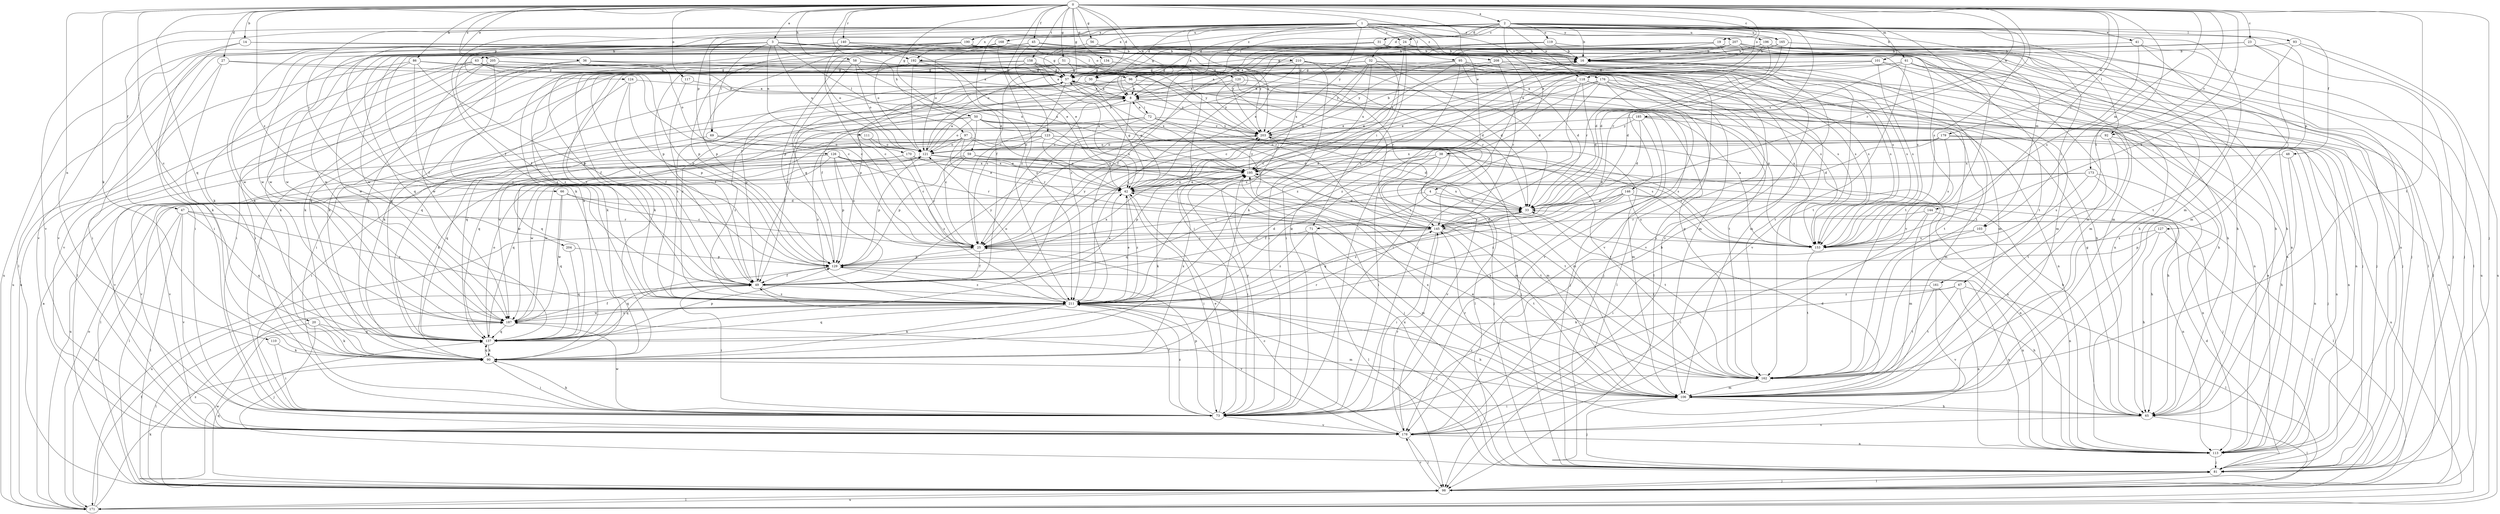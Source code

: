strict digraph  {
0;
1;
2;
3;
4;
8;
14;
16;
19;
20;
23;
24;
25;
27;
30;
31;
32;
33;
36;
38;
41;
42;
45;
47;
48;
49;
50;
51;
56;
57;
58;
59;
61;
63;
65;
66;
67;
69;
71;
72;
73;
81;
86;
90;
92;
93;
95;
96;
97;
98;
101;
103;
106;
110;
111;
113;
117;
118;
119;
120;
121;
123;
124;
126;
127;
129;
134;
137;
140;
144;
145;
146;
153;
158;
161;
162;
165;
168;
170;
171;
173;
176;
178;
179;
185;
187;
190;
192;
195;
196;
203;
204;
205;
207;
208;
210;
211;
0 -> 2  [label=a];
0 -> 3  [label=a];
0 -> 4  [label=a];
0 -> 8  [label=a];
0 -> 14  [label=b];
0 -> 19  [label=c];
0 -> 20  [label=c];
0 -> 23  [label=c];
0 -> 27  [label=d];
0 -> 30  [label=d];
0 -> 36  [label=e];
0 -> 38  [label=e];
0 -> 45  [label=f];
0 -> 50  [label=g];
0 -> 51  [label=g];
0 -> 56  [label=g];
0 -> 57  [label=g];
0 -> 58  [label=h];
0 -> 59  [label=h];
0 -> 81  [label=j];
0 -> 86  [label=k];
0 -> 90  [label=k];
0 -> 92  [label=l];
0 -> 101  [label=m];
0 -> 103  [label=m];
0 -> 110  [label=n];
0 -> 117  [label=o];
0 -> 118  [label=o];
0 -> 123  [label=p];
0 -> 134  [label=q];
0 -> 137  [label=q];
0 -> 140  [label=r];
0 -> 144  [label=r];
0 -> 145  [label=r];
0 -> 158  [label=t];
0 -> 161  [label=t];
0 -> 162  [label=t];
0 -> 173  [label=v];
0 -> 179  [label=w];
0 -> 185  [label=w];
0 -> 204  [label=z];
0 -> 205  [label=z];
1 -> 8  [label=a];
1 -> 24  [label=c];
1 -> 30  [label=d];
1 -> 47  [label=f];
1 -> 48  [label=f];
1 -> 49  [label=f];
1 -> 66  [label=i];
1 -> 67  [label=i];
1 -> 69  [label=i];
1 -> 92  [label=l];
1 -> 93  [label=l];
1 -> 95  [label=l];
1 -> 103  [label=m];
1 -> 106  [label=m];
1 -> 124  [label=p];
1 -> 126  [label=p];
1 -> 127  [label=p];
1 -> 165  [label=u];
1 -> 176  [label=v];
1 -> 178  [label=v];
1 -> 190  [label=x];
1 -> 192  [label=x];
1 -> 196  [label=y];
1 -> 203  [label=y];
1 -> 207  [label=z];
1 -> 208  [label=z];
1 -> 210  [label=z];
1 -> 211  [label=z];
2 -> 16  [label=b];
2 -> 24  [label=c];
2 -> 30  [label=d];
2 -> 31  [label=d];
2 -> 32  [label=d];
2 -> 38  [label=e];
2 -> 41  [label=e];
2 -> 49  [label=f];
2 -> 61  [label=h];
2 -> 90  [label=k];
2 -> 96  [label=l];
2 -> 118  [label=o];
2 -> 119  [label=o];
2 -> 145  [label=r];
2 -> 146  [label=s];
2 -> 153  [label=s];
2 -> 165  [label=u];
2 -> 168  [label=u];
2 -> 178  [label=v];
2 -> 192  [label=x];
3 -> 49  [label=f];
3 -> 63  [label=h];
3 -> 65  [label=h];
3 -> 69  [label=i];
3 -> 71  [label=i];
3 -> 90  [label=k];
3 -> 96  [label=l];
3 -> 97  [label=l];
3 -> 111  [label=n];
3 -> 120  [label=o];
3 -> 170  [label=u];
3 -> 178  [label=v];
3 -> 187  [label=w];
3 -> 192  [label=x];
4 -> 25  [label=c];
4 -> 33  [label=d];
4 -> 71  [label=i];
4 -> 162  [label=t];
8 -> 72  [label=i];
8 -> 81  [label=j];
8 -> 137  [label=q];
8 -> 211  [label=z];
14 -> 16  [label=b];
14 -> 57  [label=g];
14 -> 73  [label=i];
14 -> 171  [label=u];
16 -> 57  [label=g];
16 -> 106  [label=m];
16 -> 153  [label=s];
16 -> 162  [label=t];
16 -> 211  [label=z];
19 -> 16  [label=b];
19 -> 49  [label=f];
19 -> 57  [label=g];
19 -> 113  [label=n];
19 -> 162  [label=t];
20 -> 81  [label=j];
20 -> 90  [label=k];
20 -> 98  [label=l];
20 -> 137  [label=q];
23 -> 16  [label=b];
23 -> 81  [label=j];
23 -> 106  [label=m];
23 -> 129  [label=p];
24 -> 16  [label=b];
24 -> 25  [label=c];
24 -> 73  [label=i];
24 -> 98  [label=l];
24 -> 121  [label=o];
24 -> 195  [label=x];
25 -> 33  [label=d];
25 -> 49  [label=f];
25 -> 113  [label=n];
25 -> 129  [label=p];
25 -> 203  [label=y];
27 -> 25  [label=c];
27 -> 57  [label=g];
27 -> 73  [label=i];
27 -> 90  [label=k];
30 -> 8  [label=a];
30 -> 42  [label=e];
30 -> 49  [label=f];
30 -> 113  [label=n];
31 -> 16  [label=b];
31 -> 25  [label=c];
31 -> 106  [label=m];
31 -> 137  [label=q];
31 -> 153  [label=s];
31 -> 187  [label=w];
32 -> 33  [label=d];
32 -> 42  [label=e];
32 -> 57  [label=g];
32 -> 90  [label=k];
32 -> 98  [label=l];
32 -> 137  [label=q];
32 -> 178  [label=v];
32 -> 195  [label=x];
32 -> 203  [label=y];
33 -> 145  [label=r];
33 -> 195  [label=x];
33 -> 211  [label=z];
36 -> 57  [label=g];
36 -> 90  [label=k];
36 -> 121  [label=o];
36 -> 153  [label=s];
36 -> 187  [label=w];
38 -> 73  [label=i];
38 -> 153  [label=s];
38 -> 178  [label=v];
38 -> 195  [label=x];
38 -> 211  [label=z];
41 -> 16  [label=b];
41 -> 81  [label=j];
41 -> 153  [label=s];
41 -> 162  [label=t];
42 -> 33  [label=d];
42 -> 57  [label=g];
42 -> 73  [label=i];
42 -> 98  [label=l];
42 -> 195  [label=x];
42 -> 211  [label=z];
45 -> 16  [label=b];
45 -> 42  [label=e];
45 -> 73  [label=i];
45 -> 90  [label=k];
45 -> 129  [label=p];
45 -> 162  [label=t];
45 -> 203  [label=y];
47 -> 98  [label=l];
47 -> 137  [label=q];
47 -> 145  [label=r];
47 -> 171  [label=u];
47 -> 178  [label=v];
47 -> 211  [label=z];
48 -> 65  [label=h];
48 -> 113  [label=n];
48 -> 195  [label=x];
49 -> 42  [label=e];
49 -> 57  [label=g];
49 -> 73  [label=i];
49 -> 81  [label=j];
49 -> 137  [label=q];
49 -> 203  [label=y];
49 -> 211  [label=z];
50 -> 25  [label=c];
50 -> 33  [label=d];
50 -> 49  [label=f];
50 -> 81  [label=j];
50 -> 106  [label=m];
50 -> 121  [label=o];
50 -> 203  [label=y];
50 -> 211  [label=z];
51 -> 49  [label=f];
51 -> 57  [label=g];
51 -> 65  [label=h];
51 -> 73  [label=i];
51 -> 145  [label=r];
51 -> 203  [label=y];
51 -> 211  [label=z];
56 -> 16  [label=b];
56 -> 25  [label=c];
57 -> 8  [label=a];
57 -> 25  [label=c];
57 -> 73  [label=i];
57 -> 195  [label=x];
57 -> 211  [label=z];
58 -> 25  [label=c];
58 -> 57  [label=g];
58 -> 90  [label=k];
58 -> 106  [label=m];
58 -> 121  [label=o];
58 -> 137  [label=q];
58 -> 145  [label=r];
58 -> 195  [label=x];
59 -> 81  [label=j];
59 -> 106  [label=m];
59 -> 129  [label=p];
59 -> 187  [label=w];
59 -> 195  [label=x];
59 -> 211  [label=z];
61 -> 33  [label=d];
61 -> 42  [label=e];
61 -> 57  [label=g];
61 -> 81  [label=j];
61 -> 106  [label=m];
61 -> 171  [label=u];
61 -> 178  [label=v];
63 -> 8  [label=a];
63 -> 57  [label=g];
63 -> 73  [label=i];
63 -> 129  [label=p];
63 -> 171  [label=u];
63 -> 178  [label=v];
63 -> 195  [label=x];
65 -> 57  [label=g];
65 -> 98  [label=l];
65 -> 178  [label=v];
66 -> 25  [label=c];
66 -> 33  [label=d];
66 -> 137  [label=q];
66 -> 187  [label=w];
67 -> 65  [label=h];
67 -> 90  [label=k];
67 -> 98  [label=l];
67 -> 162  [label=t];
67 -> 211  [label=z];
69 -> 121  [label=o];
69 -> 137  [label=q];
69 -> 153  [label=s];
71 -> 25  [label=c];
71 -> 98  [label=l];
71 -> 106  [label=m];
71 -> 211  [label=z];
72 -> 8  [label=a];
72 -> 25  [label=c];
72 -> 98  [label=l];
72 -> 137  [label=q];
72 -> 145  [label=r];
72 -> 187  [label=w];
72 -> 203  [label=y];
73 -> 42  [label=e];
73 -> 49  [label=f];
73 -> 90  [label=k];
73 -> 129  [label=p];
73 -> 178  [label=v];
73 -> 187  [label=w];
73 -> 203  [label=y];
73 -> 211  [label=z];
81 -> 33  [label=d];
81 -> 98  [label=l];
81 -> 195  [label=x];
81 -> 211  [label=z];
86 -> 49  [label=f];
86 -> 57  [label=g];
86 -> 129  [label=p];
86 -> 153  [label=s];
86 -> 171  [label=u];
86 -> 187  [label=w];
90 -> 73  [label=i];
90 -> 137  [label=q];
90 -> 162  [label=t];
90 -> 195  [label=x];
92 -> 42  [label=e];
92 -> 65  [label=h];
92 -> 113  [label=n];
92 -> 121  [label=o];
92 -> 162  [label=t];
93 -> 16  [label=b];
93 -> 81  [label=j];
93 -> 153  [label=s];
93 -> 171  [label=u];
95 -> 33  [label=d];
95 -> 42  [label=e];
95 -> 57  [label=g];
95 -> 73  [label=i];
95 -> 106  [label=m];
95 -> 162  [label=t];
95 -> 178  [label=v];
95 -> 203  [label=y];
96 -> 8  [label=a];
96 -> 129  [label=p];
96 -> 137  [label=q];
96 -> 162  [label=t];
96 -> 203  [label=y];
97 -> 42  [label=e];
97 -> 73  [label=i];
97 -> 90  [label=k];
97 -> 106  [label=m];
97 -> 121  [label=o];
97 -> 145  [label=r];
97 -> 162  [label=t];
97 -> 178  [label=v];
98 -> 81  [label=j];
98 -> 137  [label=q];
98 -> 171  [label=u];
98 -> 178  [label=v];
98 -> 187  [label=w];
98 -> 211  [label=z];
101 -> 25  [label=c];
101 -> 57  [label=g];
101 -> 65  [label=h];
101 -> 81  [label=j];
101 -> 90  [label=k];
101 -> 153  [label=s];
103 -> 73  [label=i];
103 -> 113  [label=n];
103 -> 153  [label=s];
106 -> 33  [label=d];
106 -> 42  [label=e];
106 -> 65  [label=h];
106 -> 73  [label=i];
106 -> 81  [label=j];
106 -> 145  [label=r];
106 -> 195  [label=x];
106 -> 211  [label=z];
110 -> 73  [label=i];
110 -> 90  [label=k];
111 -> 25  [label=c];
111 -> 121  [label=o];
113 -> 8  [label=a];
113 -> 81  [label=j];
117 -> 8  [label=a];
117 -> 49  [label=f];
118 -> 8  [label=a];
118 -> 33  [label=d];
118 -> 73  [label=i];
118 -> 113  [label=n];
118 -> 162  [label=t];
118 -> 211  [label=z];
119 -> 8  [label=a];
119 -> 16  [label=b];
119 -> 65  [label=h];
119 -> 81  [label=j];
119 -> 187  [label=w];
119 -> 211  [label=z];
120 -> 8  [label=a];
120 -> 81  [label=j];
120 -> 113  [label=n];
120 -> 203  [label=y];
120 -> 211  [label=z];
121 -> 8  [label=a];
121 -> 16  [label=b];
121 -> 65  [label=h];
121 -> 129  [label=p];
121 -> 137  [label=q];
121 -> 162  [label=t];
121 -> 195  [label=x];
123 -> 42  [label=e];
123 -> 113  [label=n];
123 -> 121  [label=o];
123 -> 153  [label=s];
123 -> 187  [label=w];
123 -> 195  [label=x];
123 -> 211  [label=z];
124 -> 8  [label=a];
124 -> 49  [label=f];
124 -> 90  [label=k];
124 -> 129  [label=p];
126 -> 25  [label=c];
126 -> 106  [label=m];
126 -> 129  [label=p];
126 -> 145  [label=r];
126 -> 171  [label=u];
126 -> 178  [label=v];
126 -> 187  [label=w];
126 -> 195  [label=x];
127 -> 65  [label=h];
127 -> 98  [label=l];
127 -> 129  [label=p];
127 -> 153  [label=s];
129 -> 49  [label=f];
129 -> 57  [label=g];
129 -> 113  [label=n];
129 -> 137  [label=q];
129 -> 195  [label=x];
129 -> 211  [label=z];
134 -> 57  [label=g];
134 -> 90  [label=k];
134 -> 145  [label=r];
134 -> 153  [label=s];
134 -> 211  [label=z];
137 -> 90  [label=k];
137 -> 121  [label=o];
137 -> 129  [label=p];
137 -> 145  [label=r];
140 -> 16  [label=b];
140 -> 42  [label=e];
140 -> 98  [label=l];
140 -> 121  [label=o];
140 -> 153  [label=s];
140 -> 178  [label=v];
140 -> 187  [label=w];
140 -> 203  [label=y];
144 -> 73  [label=i];
144 -> 106  [label=m];
144 -> 113  [label=n];
144 -> 145  [label=r];
145 -> 25  [label=c];
145 -> 33  [label=d];
145 -> 73  [label=i];
145 -> 153  [label=s];
145 -> 162  [label=t];
145 -> 171  [label=u];
146 -> 33  [label=d];
146 -> 49  [label=f];
146 -> 81  [label=j];
146 -> 98  [label=l];
146 -> 137  [label=q];
146 -> 153  [label=s];
146 -> 211  [label=z];
153 -> 8  [label=a];
153 -> 57  [label=g];
153 -> 162  [label=t];
158 -> 8  [label=a];
158 -> 25  [label=c];
158 -> 42  [label=e];
158 -> 49  [label=f];
158 -> 57  [label=g];
158 -> 145  [label=r];
158 -> 211  [label=z];
161 -> 113  [label=n];
161 -> 162  [label=t];
161 -> 178  [label=v];
161 -> 211  [label=z];
162 -> 57  [label=g];
162 -> 106  [label=m];
162 -> 195  [label=x];
165 -> 16  [label=b];
165 -> 25  [label=c];
165 -> 33  [label=d];
165 -> 65  [label=h];
165 -> 98  [label=l];
168 -> 16  [label=b];
168 -> 121  [label=o];
168 -> 129  [label=p];
168 -> 178  [label=v];
168 -> 187  [label=w];
168 -> 211  [label=z];
170 -> 25  [label=c];
170 -> 42  [label=e];
170 -> 98  [label=l];
170 -> 178  [label=v];
170 -> 195  [label=x];
171 -> 8  [label=a];
171 -> 49  [label=f];
171 -> 90  [label=k];
171 -> 98  [label=l];
171 -> 121  [label=o];
173 -> 42  [label=e];
173 -> 65  [label=h];
173 -> 113  [label=n];
173 -> 137  [label=q];
173 -> 153  [label=s];
176 -> 8  [label=a];
176 -> 25  [label=c];
176 -> 65  [label=h];
176 -> 73  [label=i];
176 -> 98  [label=l];
176 -> 153  [label=s];
176 -> 178  [label=v];
176 -> 211  [label=z];
178 -> 16  [label=b];
178 -> 25  [label=c];
178 -> 98  [label=l];
178 -> 113  [label=n];
178 -> 145  [label=r];
179 -> 33  [label=d];
179 -> 81  [label=j];
179 -> 121  [label=o];
179 -> 153  [label=s];
179 -> 171  [label=u];
179 -> 195  [label=x];
185 -> 33  [label=d];
185 -> 73  [label=i];
185 -> 106  [label=m];
185 -> 113  [label=n];
185 -> 137  [label=q];
185 -> 203  [label=y];
187 -> 49  [label=f];
187 -> 106  [label=m];
187 -> 137  [label=q];
187 -> 211  [label=z];
190 -> 16  [label=b];
190 -> 49  [label=f];
190 -> 73  [label=i];
190 -> 113  [label=n];
190 -> 121  [label=o];
190 -> 129  [label=p];
190 -> 187  [label=w];
190 -> 203  [label=y];
192 -> 42  [label=e];
192 -> 57  [label=g];
192 -> 90  [label=k];
192 -> 98  [label=l];
192 -> 113  [label=n];
192 -> 121  [label=o];
195 -> 42  [label=e];
195 -> 73  [label=i];
195 -> 90  [label=k];
195 -> 113  [label=n];
195 -> 129  [label=p];
195 -> 162  [label=t];
195 -> 203  [label=y];
196 -> 16  [label=b];
196 -> 33  [label=d];
196 -> 57  [label=g];
196 -> 65  [label=h];
196 -> 113  [label=n];
196 -> 145  [label=r];
196 -> 171  [label=u];
203 -> 16  [label=b];
203 -> 33  [label=d];
203 -> 81  [label=j];
203 -> 121  [label=o];
204 -> 129  [label=p];
204 -> 137  [label=q];
205 -> 33  [label=d];
205 -> 57  [label=g];
205 -> 73  [label=i];
205 -> 137  [label=q];
205 -> 153  [label=s];
205 -> 211  [label=z];
207 -> 16  [label=b];
207 -> 42  [label=e];
207 -> 73  [label=i];
207 -> 81  [label=j];
207 -> 90  [label=k];
207 -> 106  [label=m];
207 -> 162  [label=t];
208 -> 42  [label=e];
208 -> 49  [label=f];
208 -> 57  [label=g];
208 -> 81  [label=j];
208 -> 106  [label=m];
208 -> 145  [label=r];
208 -> 153  [label=s];
210 -> 8  [label=a];
210 -> 33  [label=d];
210 -> 57  [label=g];
210 -> 73  [label=i];
210 -> 98  [label=l];
210 -> 195  [label=x];
210 -> 211  [label=z];
211 -> 42  [label=e];
211 -> 65  [label=h];
211 -> 90  [label=k];
211 -> 121  [label=o];
211 -> 137  [label=q];
211 -> 178  [label=v];
211 -> 187  [label=w];
}
